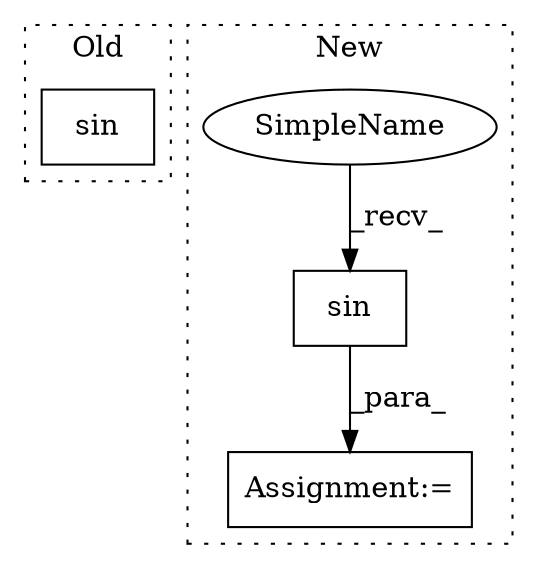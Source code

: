 digraph G {
subgraph cluster0 {
1 [label="sin" a="32" s="1434,1686" l="4,1" shape="box"];
label = "Old";
style="dotted";
}
subgraph cluster1 {
2 [label="sin" a="32" s="1804,1813" l="4,1" shape="box"];
3 [label="Assignment:=" a="7" s="1797" l="1" shape="box"];
4 [label="SimpleName" a="42" s="1798" l="5" shape="ellipse"];
label = "New";
style="dotted";
}
2 -> 3 [label="_para_"];
4 -> 2 [label="_recv_"];
}